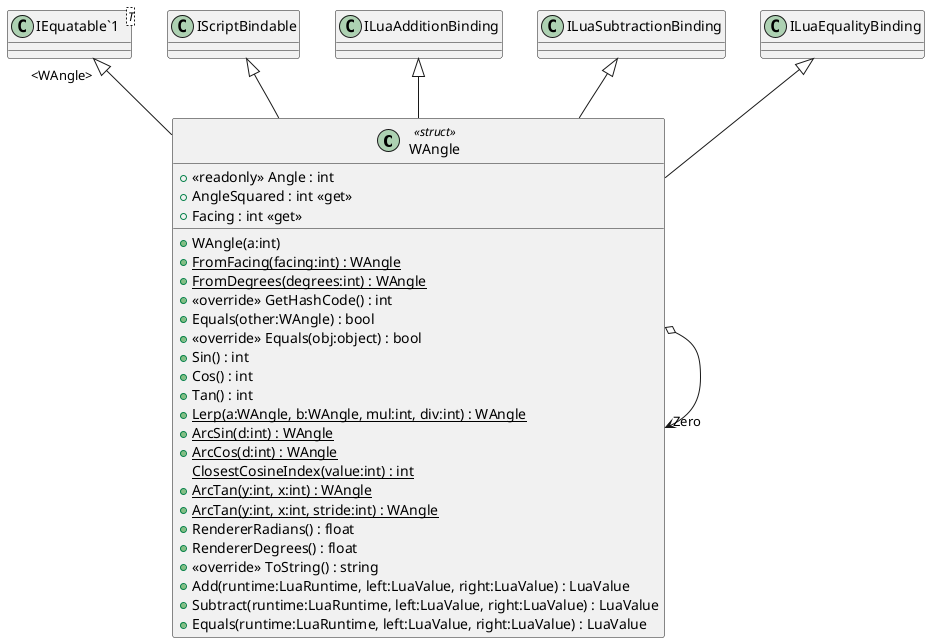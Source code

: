 @startuml
class WAngle <<struct>> {
    + <<readonly>> Angle : int
    + AngleSquared : int <<get>>
    + WAngle(a:int)
    + {static} FromFacing(facing:int) : WAngle
    + {static} FromDegrees(degrees:int) : WAngle
    + <<override>> GetHashCode() : int
    + Equals(other:WAngle) : bool
    + <<override>> Equals(obj:object) : bool
    + Facing : int <<get>>
    + Sin() : int
    + Cos() : int
    + Tan() : int
    + {static} Lerp(a:WAngle, b:WAngle, mul:int, div:int) : WAngle
    + {static} ArcSin(d:int) : WAngle
    + {static} ArcCos(d:int) : WAngle
    {static} ClosestCosineIndex(value:int) : int
    + {static} ArcTan(y:int, x:int) : WAngle
    + {static} ArcTan(y:int, x:int, stride:int) : WAngle
    + RendererRadians() : float
    + RendererDegrees() : float
    + <<override>> ToString() : string
    + Add(runtime:LuaRuntime, left:LuaValue, right:LuaValue) : LuaValue
    + Subtract(runtime:LuaRuntime, left:LuaValue, right:LuaValue) : LuaValue
    + Equals(runtime:LuaRuntime, left:LuaValue, right:LuaValue) : LuaValue
}
class "IEquatable`1"<T> {
}
IScriptBindable <|-- WAngle
ILuaAdditionBinding <|-- WAngle
ILuaSubtractionBinding <|-- WAngle
ILuaEqualityBinding <|-- WAngle
"IEquatable`1" "<WAngle>" <|-- WAngle
WAngle o-> "Zero" WAngle
@enduml
